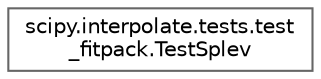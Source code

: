 digraph "Graphical Class Hierarchy"
{
 // LATEX_PDF_SIZE
  bgcolor="transparent";
  edge [fontname=Helvetica,fontsize=10,labelfontname=Helvetica,labelfontsize=10];
  node [fontname=Helvetica,fontsize=10,shape=box,height=0.2,width=0.4];
  rankdir="LR";
  Node0 [id="Node000000",label="scipy.interpolate.tests.test\l_fitpack.TestSplev",height=0.2,width=0.4,color="grey40", fillcolor="white", style="filled",URL="$d0/de9/classscipy_1_1interpolate_1_1tests_1_1test__fitpack_1_1TestSplev.html",tooltip=" "];
}
